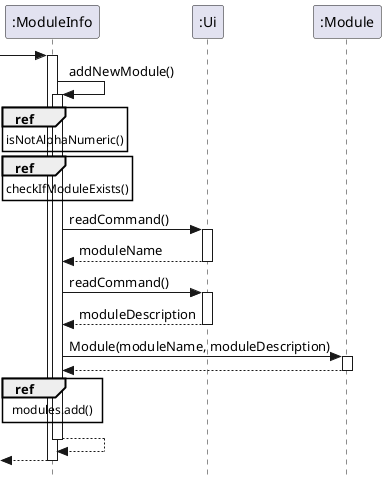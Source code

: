 @startuml
skinparam style strictuml
participant ":ModuleInfo" as ModuleInfo
participant ":Ui" as Ui
participant ":Module" as Module
[-> ModuleInfo:
activate ModuleInfo

    ModuleInfo -> ModuleInfo++ :  addNewModule()
        ref over ModuleInfo : isNotAlphaNumeric()
        ref over ModuleInfo : checkIfModuleExists()
        ModuleInfo -> Ui++ : readCommand()
        return moduleName
        ModuleInfo -> Ui++ : readCommand()
        return moduleDescription
        ModuleInfo -> Module++ : Module(moduleName, moduleDescription)
        return
        ref over ModuleInfo : modules.add()
    return
return

@enduml